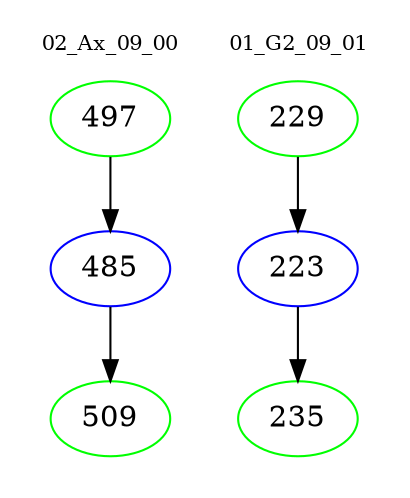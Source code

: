 digraph{
subgraph cluster_0 {
color = white
label = "02_Ax_09_00";
fontsize=10;
T0_497 [label="497", color="green"]
T0_497 -> T0_485 [color="black"]
T0_485 [label="485", color="blue"]
T0_485 -> T0_509 [color="black"]
T0_509 [label="509", color="green"]
}
subgraph cluster_1 {
color = white
label = "01_G2_09_01";
fontsize=10;
T1_229 [label="229", color="green"]
T1_229 -> T1_223 [color="black"]
T1_223 [label="223", color="blue"]
T1_223 -> T1_235 [color="black"]
T1_235 [label="235", color="green"]
}
}
